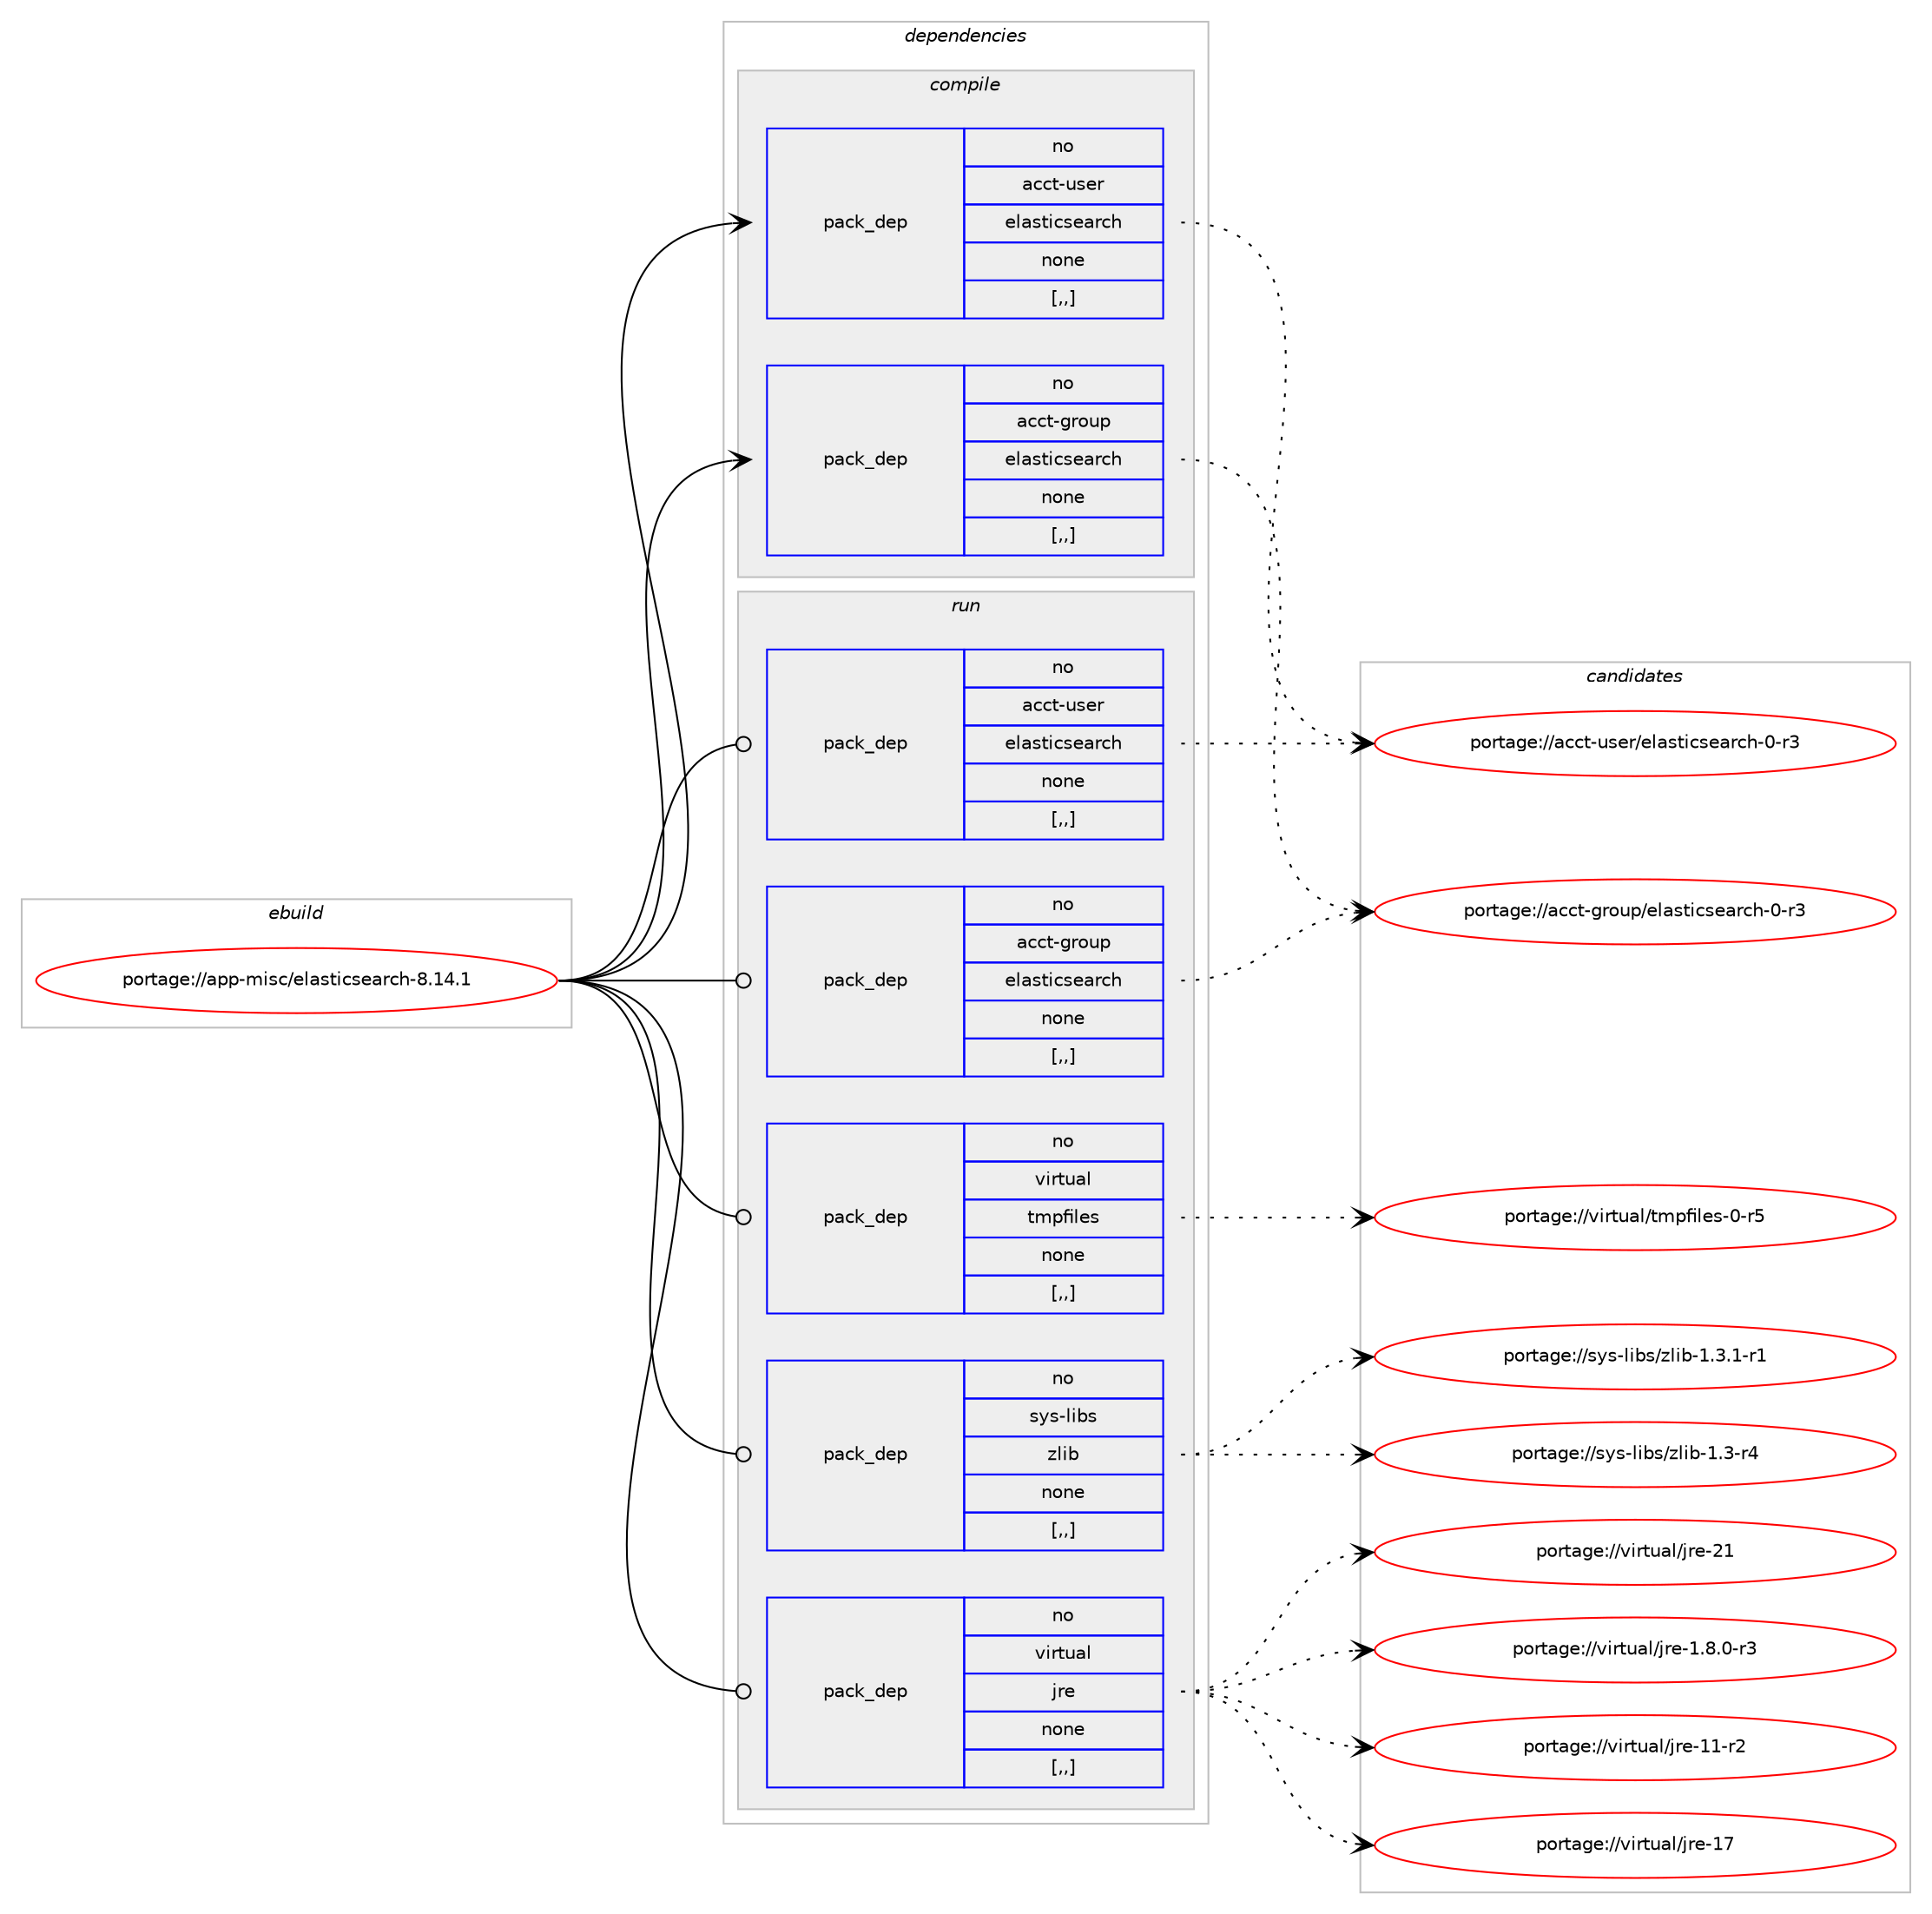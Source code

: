 digraph prolog {

# *************
# Graph options
# *************

newrank=true;
concentrate=true;
compound=true;
graph [rankdir=LR,fontname=Helvetica,fontsize=10,ranksep=1.5];#, ranksep=2.5, nodesep=0.2];
edge  [arrowhead=vee];
node  [fontname=Helvetica,fontsize=10];

# **********
# The ebuild
# **********

subgraph cluster_leftcol {
color=gray;
rank=same;
label=<<i>ebuild</i>>;
id [label="portage://app-misc/elasticsearch-8.14.1", color=red, width=4, href="../app-misc/elasticsearch-8.14.1.svg"];
}

# ****************
# The dependencies
# ****************

subgraph cluster_midcol {
color=gray;
label=<<i>dependencies</i>>;
subgraph cluster_compile {
fillcolor="#eeeeee";
style=filled;
label=<<i>compile</i>>;
subgraph pack27508 {
dependency39108 [label=<<TABLE BORDER="0" CELLBORDER="1" CELLSPACING="0" CELLPADDING="4" WIDTH="220"><TR><TD ROWSPAN="6" CELLPADDING="30">pack_dep</TD></TR><TR><TD WIDTH="110">no</TD></TR><TR><TD>acct-group</TD></TR><TR><TD>elasticsearch</TD></TR><TR><TD>none</TD></TR><TR><TD>[,,]</TD></TR></TABLE>>, shape=none, color=blue];
}
id:e -> dependency39108:w [weight=20,style="solid",arrowhead="vee"];
subgraph pack27509 {
dependency39109 [label=<<TABLE BORDER="0" CELLBORDER="1" CELLSPACING="0" CELLPADDING="4" WIDTH="220"><TR><TD ROWSPAN="6" CELLPADDING="30">pack_dep</TD></TR><TR><TD WIDTH="110">no</TD></TR><TR><TD>acct-user</TD></TR><TR><TD>elasticsearch</TD></TR><TR><TD>none</TD></TR><TR><TD>[,,]</TD></TR></TABLE>>, shape=none, color=blue];
}
id:e -> dependency39109:w [weight=20,style="solid",arrowhead="vee"];
}
subgraph cluster_compileandrun {
fillcolor="#eeeeee";
style=filled;
label=<<i>compile and run</i>>;
}
subgraph cluster_run {
fillcolor="#eeeeee";
style=filled;
label=<<i>run</i>>;
subgraph pack27510 {
dependency39110 [label=<<TABLE BORDER="0" CELLBORDER="1" CELLSPACING="0" CELLPADDING="4" WIDTH="220"><TR><TD ROWSPAN="6" CELLPADDING="30">pack_dep</TD></TR><TR><TD WIDTH="110">no</TD></TR><TR><TD>acct-group</TD></TR><TR><TD>elasticsearch</TD></TR><TR><TD>none</TD></TR><TR><TD>[,,]</TD></TR></TABLE>>, shape=none, color=blue];
}
id:e -> dependency39110:w [weight=20,style="solid",arrowhead="odot"];
subgraph pack27511 {
dependency39111 [label=<<TABLE BORDER="0" CELLBORDER="1" CELLSPACING="0" CELLPADDING="4" WIDTH="220"><TR><TD ROWSPAN="6" CELLPADDING="30">pack_dep</TD></TR><TR><TD WIDTH="110">no</TD></TR><TR><TD>acct-user</TD></TR><TR><TD>elasticsearch</TD></TR><TR><TD>none</TD></TR><TR><TD>[,,]</TD></TR></TABLE>>, shape=none, color=blue];
}
id:e -> dependency39111:w [weight=20,style="solid",arrowhead="odot"];
subgraph pack27512 {
dependency39112 [label=<<TABLE BORDER="0" CELLBORDER="1" CELLSPACING="0" CELLPADDING="4" WIDTH="220"><TR><TD ROWSPAN="6" CELLPADDING="30">pack_dep</TD></TR><TR><TD WIDTH="110">no</TD></TR><TR><TD>sys-libs</TD></TR><TR><TD>zlib</TD></TR><TR><TD>none</TD></TR><TR><TD>[,,]</TD></TR></TABLE>>, shape=none, color=blue];
}
id:e -> dependency39112:w [weight=20,style="solid",arrowhead="odot"];
subgraph pack27513 {
dependency39113 [label=<<TABLE BORDER="0" CELLBORDER="1" CELLSPACING="0" CELLPADDING="4" WIDTH="220"><TR><TD ROWSPAN="6" CELLPADDING="30">pack_dep</TD></TR><TR><TD WIDTH="110">no</TD></TR><TR><TD>virtual</TD></TR><TR><TD>jre</TD></TR><TR><TD>none</TD></TR><TR><TD>[,,]</TD></TR></TABLE>>, shape=none, color=blue];
}
id:e -> dependency39113:w [weight=20,style="solid",arrowhead="odot"];
subgraph pack27514 {
dependency39114 [label=<<TABLE BORDER="0" CELLBORDER="1" CELLSPACING="0" CELLPADDING="4" WIDTH="220"><TR><TD ROWSPAN="6" CELLPADDING="30">pack_dep</TD></TR><TR><TD WIDTH="110">no</TD></TR><TR><TD>virtual</TD></TR><TR><TD>tmpfiles</TD></TR><TR><TD>none</TD></TR><TR><TD>[,,]</TD></TR></TABLE>>, shape=none, color=blue];
}
id:e -> dependency39114:w [weight=20,style="solid",arrowhead="odot"];
}
}

# **************
# The candidates
# **************

subgraph cluster_choices {
rank=same;
color=gray;
label=<<i>candidates</i>>;

subgraph choice27508 {
color=black;
nodesep=1;
choice97999911645103114111117112471011089711511610599115101971149910445484511451 [label="portage://acct-group/elasticsearch-0-r3", color=red, width=4,href="../acct-group/elasticsearch-0-r3.svg"];
dependency39108:e -> choice97999911645103114111117112471011089711511610599115101971149910445484511451:w [style=dotted,weight="100"];
}
subgraph choice27509 {
color=black;
nodesep=1;
choice97999911645117115101114471011089711511610599115101971149910445484511451 [label="portage://acct-user/elasticsearch-0-r3", color=red, width=4,href="../acct-user/elasticsearch-0-r3.svg"];
dependency39109:e -> choice97999911645117115101114471011089711511610599115101971149910445484511451:w [style=dotted,weight="100"];
}
subgraph choice27510 {
color=black;
nodesep=1;
choice97999911645103114111117112471011089711511610599115101971149910445484511451 [label="portage://acct-group/elasticsearch-0-r3", color=red, width=4,href="../acct-group/elasticsearch-0-r3.svg"];
dependency39110:e -> choice97999911645103114111117112471011089711511610599115101971149910445484511451:w [style=dotted,weight="100"];
}
subgraph choice27511 {
color=black;
nodesep=1;
choice97999911645117115101114471011089711511610599115101971149910445484511451 [label="portage://acct-user/elasticsearch-0-r3", color=red, width=4,href="../acct-user/elasticsearch-0-r3.svg"];
dependency39111:e -> choice97999911645117115101114471011089711511610599115101971149910445484511451:w [style=dotted,weight="100"];
}
subgraph choice27512 {
color=black;
nodesep=1;
choice11512111545108105981154712210810598454946514511452 [label="portage://sys-libs/zlib-1.3-r4", color=red, width=4,href="../sys-libs/zlib-1.3-r4.svg"];
choice115121115451081059811547122108105984549465146494511449 [label="portage://sys-libs/zlib-1.3.1-r1", color=red, width=4,href="../sys-libs/zlib-1.3.1-r1.svg"];
dependency39112:e -> choice11512111545108105981154712210810598454946514511452:w [style=dotted,weight="100"];
dependency39112:e -> choice115121115451081059811547122108105984549465146494511449:w [style=dotted,weight="100"];
}
subgraph choice27513 {
color=black;
nodesep=1;
choice11810511411611797108471061141014549465646484511451 [label="portage://virtual/jre-1.8.0-r3", color=red, width=4,href="../virtual/jre-1.8.0-r3.svg"];
choice11810511411611797108471061141014549494511450 [label="portage://virtual/jre-11-r2", color=red, width=4,href="../virtual/jre-11-r2.svg"];
choice1181051141161179710847106114101454955 [label="portage://virtual/jre-17", color=red, width=4,href="../virtual/jre-17.svg"];
choice1181051141161179710847106114101455049 [label="portage://virtual/jre-21", color=red, width=4,href="../virtual/jre-21.svg"];
dependency39113:e -> choice11810511411611797108471061141014549465646484511451:w [style=dotted,weight="100"];
dependency39113:e -> choice11810511411611797108471061141014549494511450:w [style=dotted,weight="100"];
dependency39113:e -> choice1181051141161179710847106114101454955:w [style=dotted,weight="100"];
dependency39113:e -> choice1181051141161179710847106114101455049:w [style=dotted,weight="100"];
}
subgraph choice27514 {
color=black;
nodesep=1;
choice118105114116117971084711610911210210510810111545484511453 [label="portage://virtual/tmpfiles-0-r5", color=red, width=4,href="../virtual/tmpfiles-0-r5.svg"];
dependency39114:e -> choice118105114116117971084711610911210210510810111545484511453:w [style=dotted,weight="100"];
}
}

}
